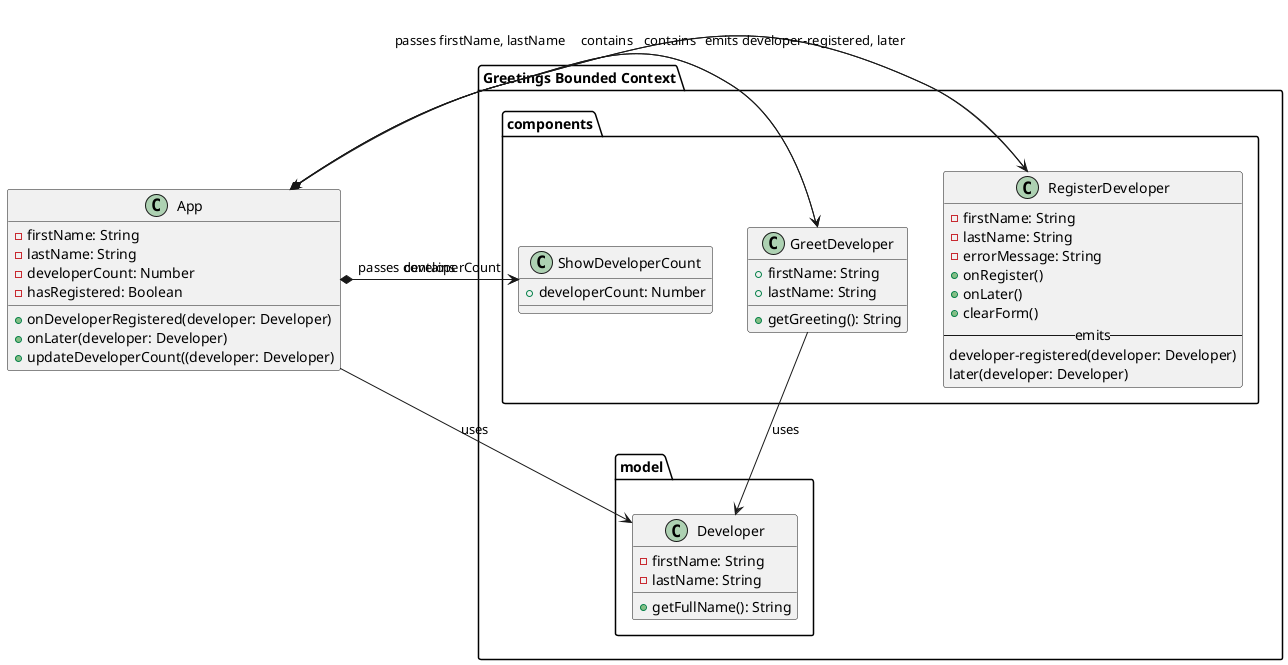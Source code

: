 @startuml Hello Vue Developer Class Diagram
class App {
-firstName: String
-lastName: String
-developerCount: Number
-hasRegistered: Boolean
+onDeveloperRegistered(developer: Developer)
+onLater(developer: Developer)
+updateDeveloperCount((developer: Developer)
}

package "Greetings Bounded Context" {
 package "model" {
    class Developer {
     -firstName: String
     -lastName: String
     +getFullName(): String
    }
 }
 package "components" {
 class RegisterDeveloper {
    -firstName: String
    -lastName: String
    -errorMessage: String
    +onRegister()
    +onLater()
    +clearForm()
    -- emits --
    developer-registered(developer: Developer)
    later(developer: Developer)
 }
 class GreetDeveloper {
 +firstName: String
 +lastName: String
 +getGreeting(): String
 }
 class ShowDeveloperCount {
 +developerCount: Number
 }
 }
}
' Relationships
App *-down-> RegisterDeveloper : contains
App *-down-> GreetDeveloper : contains
App *-down-> ShowDeveloperCount : contains
RegisterDeveloper --> App : emits developer-registered, later
GreetDeveloper --> Developer : uses
App --> Developer : uses
GreetDeveloper <-- App : passes firstName, lastName
ShowDeveloperCount <-- App : passes developerCount
@enduml